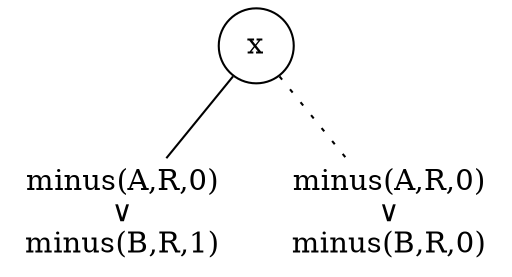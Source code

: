 graph minus3res {
	x [shape=circle];
	lhs [shape=plaintext,label="minus(A,R,0)\n&#8744;\nminus(B,R,1)"];
	rhs [shape=plaintext,label="minus(A,R,0)\n&#8744;\nminus(B,R,0)"];
	x -- lhs;
	x -- rhs [style=dotted];
}